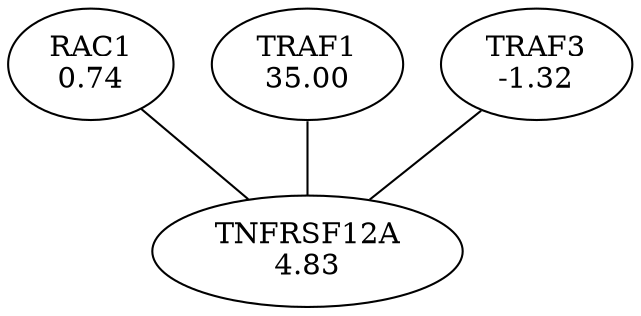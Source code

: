 digraph G {
overlap = scale ;
1552 [label = "TNFRSF12A\n4.83" ] ; 
677 [label = "RAC1\n0.74" ] ; 
10153 [label = "TRAF1\n35.00" ] ; 
7756 [label = "TRAF3\n-1.32" ] ; 
7756 -> 1552 [arrowhead = "none" ]
10153 -> 1552 [arrowhead = "none" ]
677 -> 1552 [arrowhead = "none" ]
}
